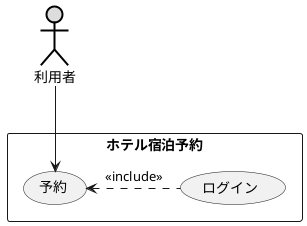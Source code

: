 @startuml ユースケース図
' left to right direction
actor 利用者#DDDDDD;line:black;line.bold;
rectangle ホテル宿泊予約 {
usecase 予約
usecase ログイン
}
利用者 --> 予約
予約 <. ログイン : <<include>>
@enduml